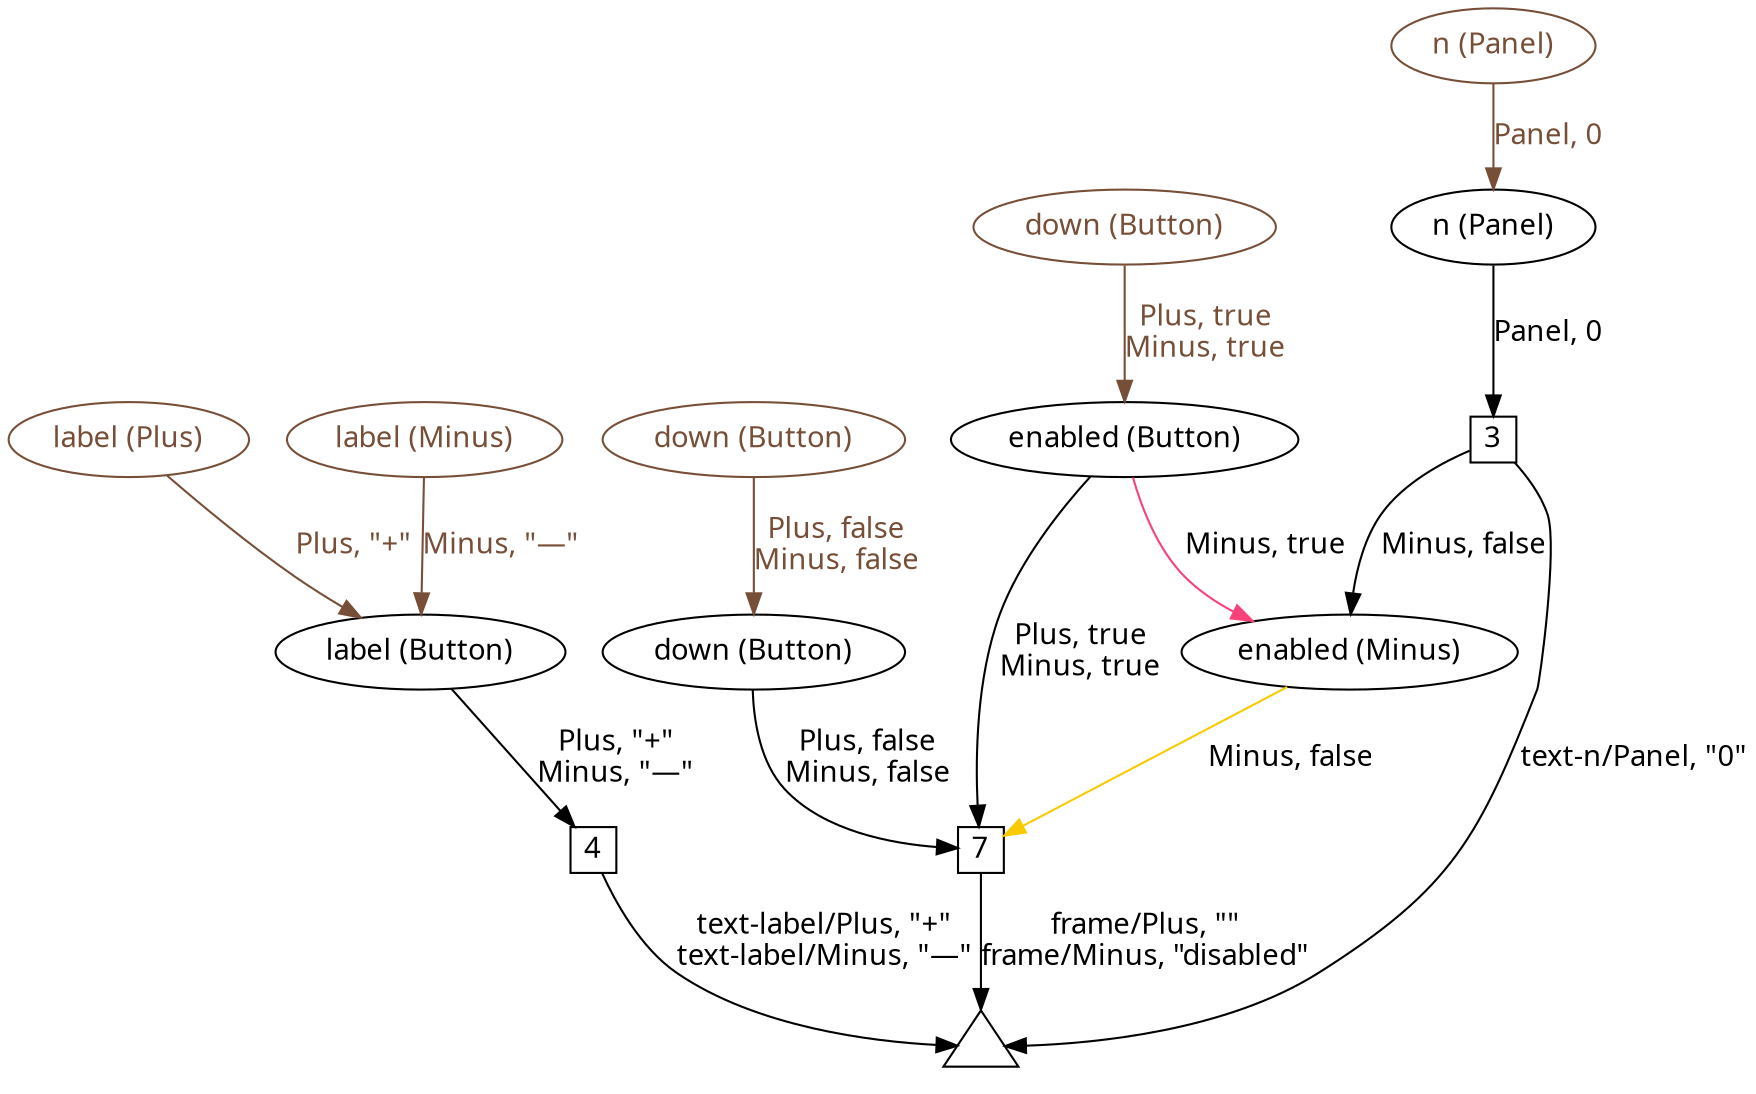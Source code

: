 digraph bender {
  node [fontname="Avenir Next"];
  edge [fontname="Avenir Next"];

  t [label="", shape=triangle, fixedsize=true, width=0.5];

  init_n [label="n (Panel)", color="#774f38", fontcolor="#774f38"];
  init_n -> n [color="#774f38", fontcolor="#774f38", label="Panel, 0"];
  n [label="n (Panel)"];
  w3 [label="3", shape=square, fixedsize=true, width=0.3];
  menabled [label="enabled (Minus)"];
  n -> w3 [label="Panel, 0"];
  w3 -> t [label="text-n/Panel, \"0\""];
  w3 -> menabled [label="Minus, false"];

  init_mlabel [label="label (Minus)", color="#774f38", fontcolor="#774f38"];
  init_plabel [label="label (Plus)", color="#774f38", fontcolor="#774f38"];
  init_mlabel -> label [color="#774f38", fontcolor="#774f38", label="Minus, \"—\""];
  init_plabel -> label [color="#774f38", fontcolor="#774f38", label="Plus, \"+\""];
  label [label="label (Button)"];
  w4 [label="4", shape=square, fixedsize=true, width=0.3];
  label -> w4 [label="Plus, \"+\"\nMinus, \"—\""];
  w4 -> t [label="text-label/Plus, \"+\"\ntext-label/Minus, \"—\""];

  init_down [label="down (Button)", color="#774f38", fontcolor="#774f38"];
  init_down -> down [color="#774f38", fontcolor="#774f38", label="Plus, false\nMinus, false"];
  down [label="down (Button)"];

  w7 [label="7", shape=square, fixedsize=true, width=0.3];
  down -> w7 [label="Plus, false\nMinus, false"];

  enabled -> w7 [label="Plus, true\nMinus, true"];
  enabled -> menabled [label="Minus, true", color="#f94179"];
  init_enabled [label="down (Button)", color="#774f38", fontcolor="#774f38"];
  init_enabled -> enabled [color="#774f38", fontcolor="#774f38", label="Plus, true\nMinus, true"];
  enabled [label="enabled (Button)"];
  menabled -> w7 [label="Minus, false", color="#f8ca00"];
  w7 -> t [label="frame/Plus, \"\"\nframe/Minus, \"disabled\""];

}
